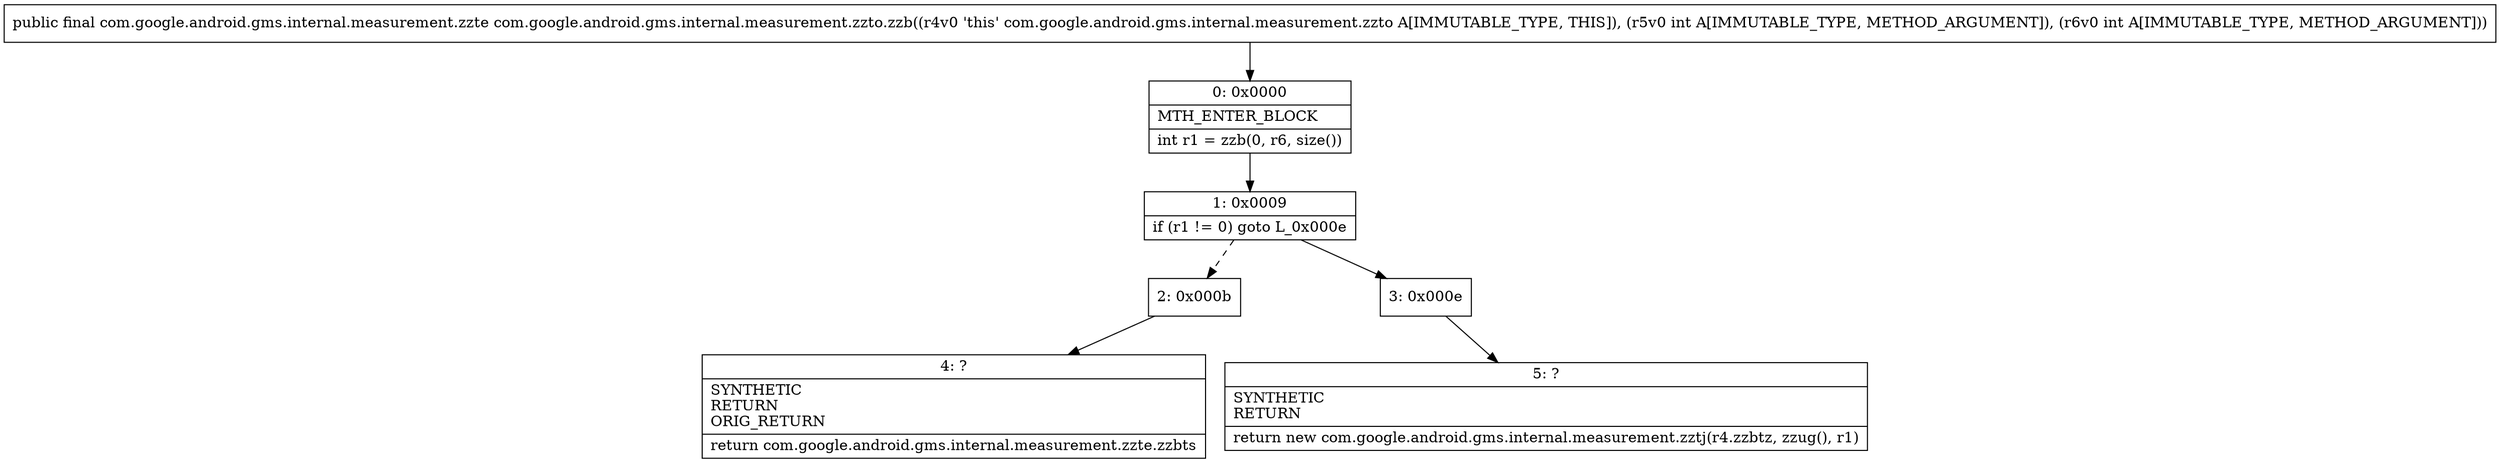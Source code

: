 digraph "CFG forcom.google.android.gms.internal.measurement.zzto.zzb(II)Lcom\/google\/android\/gms\/internal\/measurement\/zzte;" {
Node_0 [shape=record,label="{0\:\ 0x0000|MTH_ENTER_BLOCK\l|int r1 = zzb(0, r6, size())\l}"];
Node_1 [shape=record,label="{1\:\ 0x0009|if (r1 != 0) goto L_0x000e\l}"];
Node_2 [shape=record,label="{2\:\ 0x000b}"];
Node_3 [shape=record,label="{3\:\ 0x000e}"];
Node_4 [shape=record,label="{4\:\ ?|SYNTHETIC\lRETURN\lORIG_RETURN\l|return com.google.android.gms.internal.measurement.zzte.zzbts\l}"];
Node_5 [shape=record,label="{5\:\ ?|SYNTHETIC\lRETURN\l|return new com.google.android.gms.internal.measurement.zztj(r4.zzbtz, zzug(), r1)\l}"];
MethodNode[shape=record,label="{public final com.google.android.gms.internal.measurement.zzte com.google.android.gms.internal.measurement.zzto.zzb((r4v0 'this' com.google.android.gms.internal.measurement.zzto A[IMMUTABLE_TYPE, THIS]), (r5v0 int A[IMMUTABLE_TYPE, METHOD_ARGUMENT]), (r6v0 int A[IMMUTABLE_TYPE, METHOD_ARGUMENT])) }"];
MethodNode -> Node_0;
Node_0 -> Node_1;
Node_1 -> Node_2[style=dashed];
Node_1 -> Node_3;
Node_2 -> Node_4;
Node_3 -> Node_5;
}

